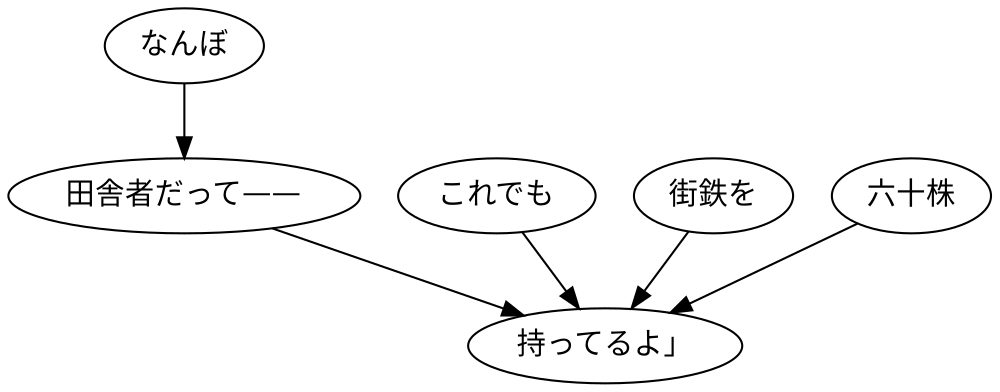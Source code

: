 digraph graph2472 {
	node0 [label="なんぼ"];
	node1 [label="田舎者だって——"];
	node2 [label="これでも"];
	node3 [label="街鉄を"];
	node4 [label="六十株"];
	node5 [label="持ってるよ」"];
	node0 -> node1;
	node1 -> node5;
	node2 -> node5;
	node3 -> node5;
	node4 -> node5;
}
